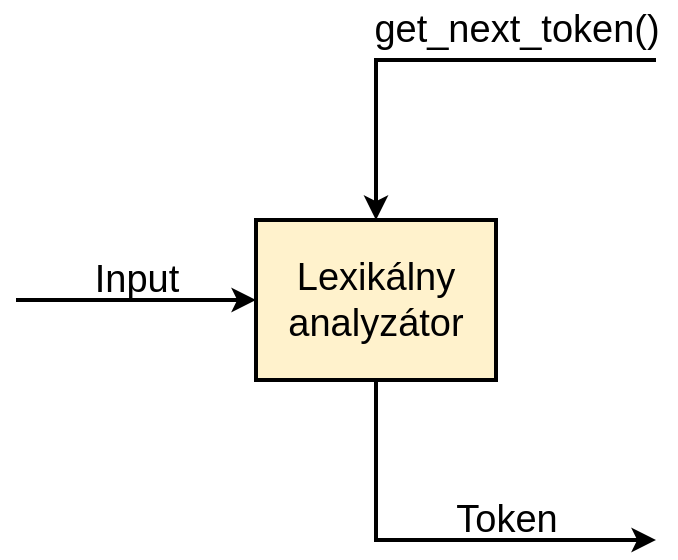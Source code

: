 <mxfile version="15.9.4" type="device"><diagram id="EdEBxcZpIFbV_Eey3Trm" name="Page-1"><mxGraphModel dx="1422" dy="737" grid="1" gridSize="10" guides="1" tooltips="1" connect="1" arrows="1" fold="1" page="1" pageScale="1" pageWidth="850" pageHeight="1100" math="0" shadow="0"><root><mxCell id="0"/><mxCell id="1" parent="0"/><mxCell id="ECcZWLPd1dTkBnq0sZ_G-1" value="&lt;font style=&quot;font-size: 19px&quot;&gt;Lexikálny analyzátor&lt;/font&gt;" style="rounded=0;whiteSpace=wrap;html=1;strokeWidth=2;fillColor=#fff2cc;strokeColor=#000000;" parent="1" vertex="1"><mxGeometry x="320" y="360" width="120" height="80" as="geometry"/></mxCell><mxCell id="ECcZWLPd1dTkBnq0sZ_G-4" value="" style="endArrow=classic;html=1;rounded=0;exitX=0.5;exitY=1;exitDx=0;exitDy=0;strokeWidth=2;" parent="1" source="ECcZWLPd1dTkBnq0sZ_G-1" edge="1"><mxGeometry width="50" height="50" relative="1" as="geometry"><mxPoint x="400" y="410" as="sourcePoint"/><mxPoint x="520" y="520" as="targetPoint"/><Array as="points"><mxPoint x="380" y="480"/><mxPoint x="380" y="520"/></Array></mxGeometry></mxCell><mxCell id="ECcZWLPd1dTkBnq0sZ_G-7" value="" style="endArrow=classic;html=1;rounded=0;fontSize=19;entryX=0;entryY=0.5;entryDx=0;entryDy=0;strokeWidth=2;" parent="1" target="ECcZWLPd1dTkBnq0sZ_G-1" edge="1"><mxGeometry width="50" height="50" relative="1" as="geometry"><mxPoint x="200" y="400" as="sourcePoint"/><mxPoint x="280" y="400" as="targetPoint"/></mxGeometry></mxCell><mxCell id="ECcZWLPd1dTkBnq0sZ_G-9" value="Input" style="text;html=1;align=center;verticalAlign=middle;resizable=0;points=[];autosize=1;strokeColor=none;fillColor=none;fontSize=19;" parent="1" vertex="1"><mxGeometry x="230" y="375" width="60" height="30" as="geometry"/></mxCell><mxCell id="Cm2VWgB149b9UyzO7jii-1" value="&lt;font style=&quot;font-size: 19px&quot;&gt;Token&lt;/font&gt;" style="text;html=1;align=center;verticalAlign=middle;resizable=0;points=[];autosize=1;strokeColor=none;fillColor=none;" parent="1" vertex="1"><mxGeometry x="410" y="500" width="70" height="20" as="geometry"/></mxCell><mxCell id="Cm2VWgB149b9UyzO7jii-2" value="" style="endArrow=classic;html=1;rounded=0;fontSize=19;entryX=0.5;entryY=0;entryDx=0;entryDy=0;strokeWidth=2;" parent="1" target="ECcZWLPd1dTkBnq0sZ_G-1" edge="1"><mxGeometry width="50" height="50" relative="1" as="geometry"><mxPoint x="520" y="280" as="sourcePoint"/><mxPoint x="400" y="250" as="targetPoint"/><Array as="points"><mxPoint x="380" y="280"/></Array></mxGeometry></mxCell><mxCell id="Cm2VWgB149b9UyzO7jii-3" value="get_next_token()" style="text;html=1;align=center;verticalAlign=middle;resizable=0;points=[];autosize=1;strokeColor=none;fillColor=none;fontSize=19;" parent="1" vertex="1"><mxGeometry x="370" y="250" width="160" height="30" as="geometry"/></mxCell></root></mxGraphModel></diagram></mxfile>